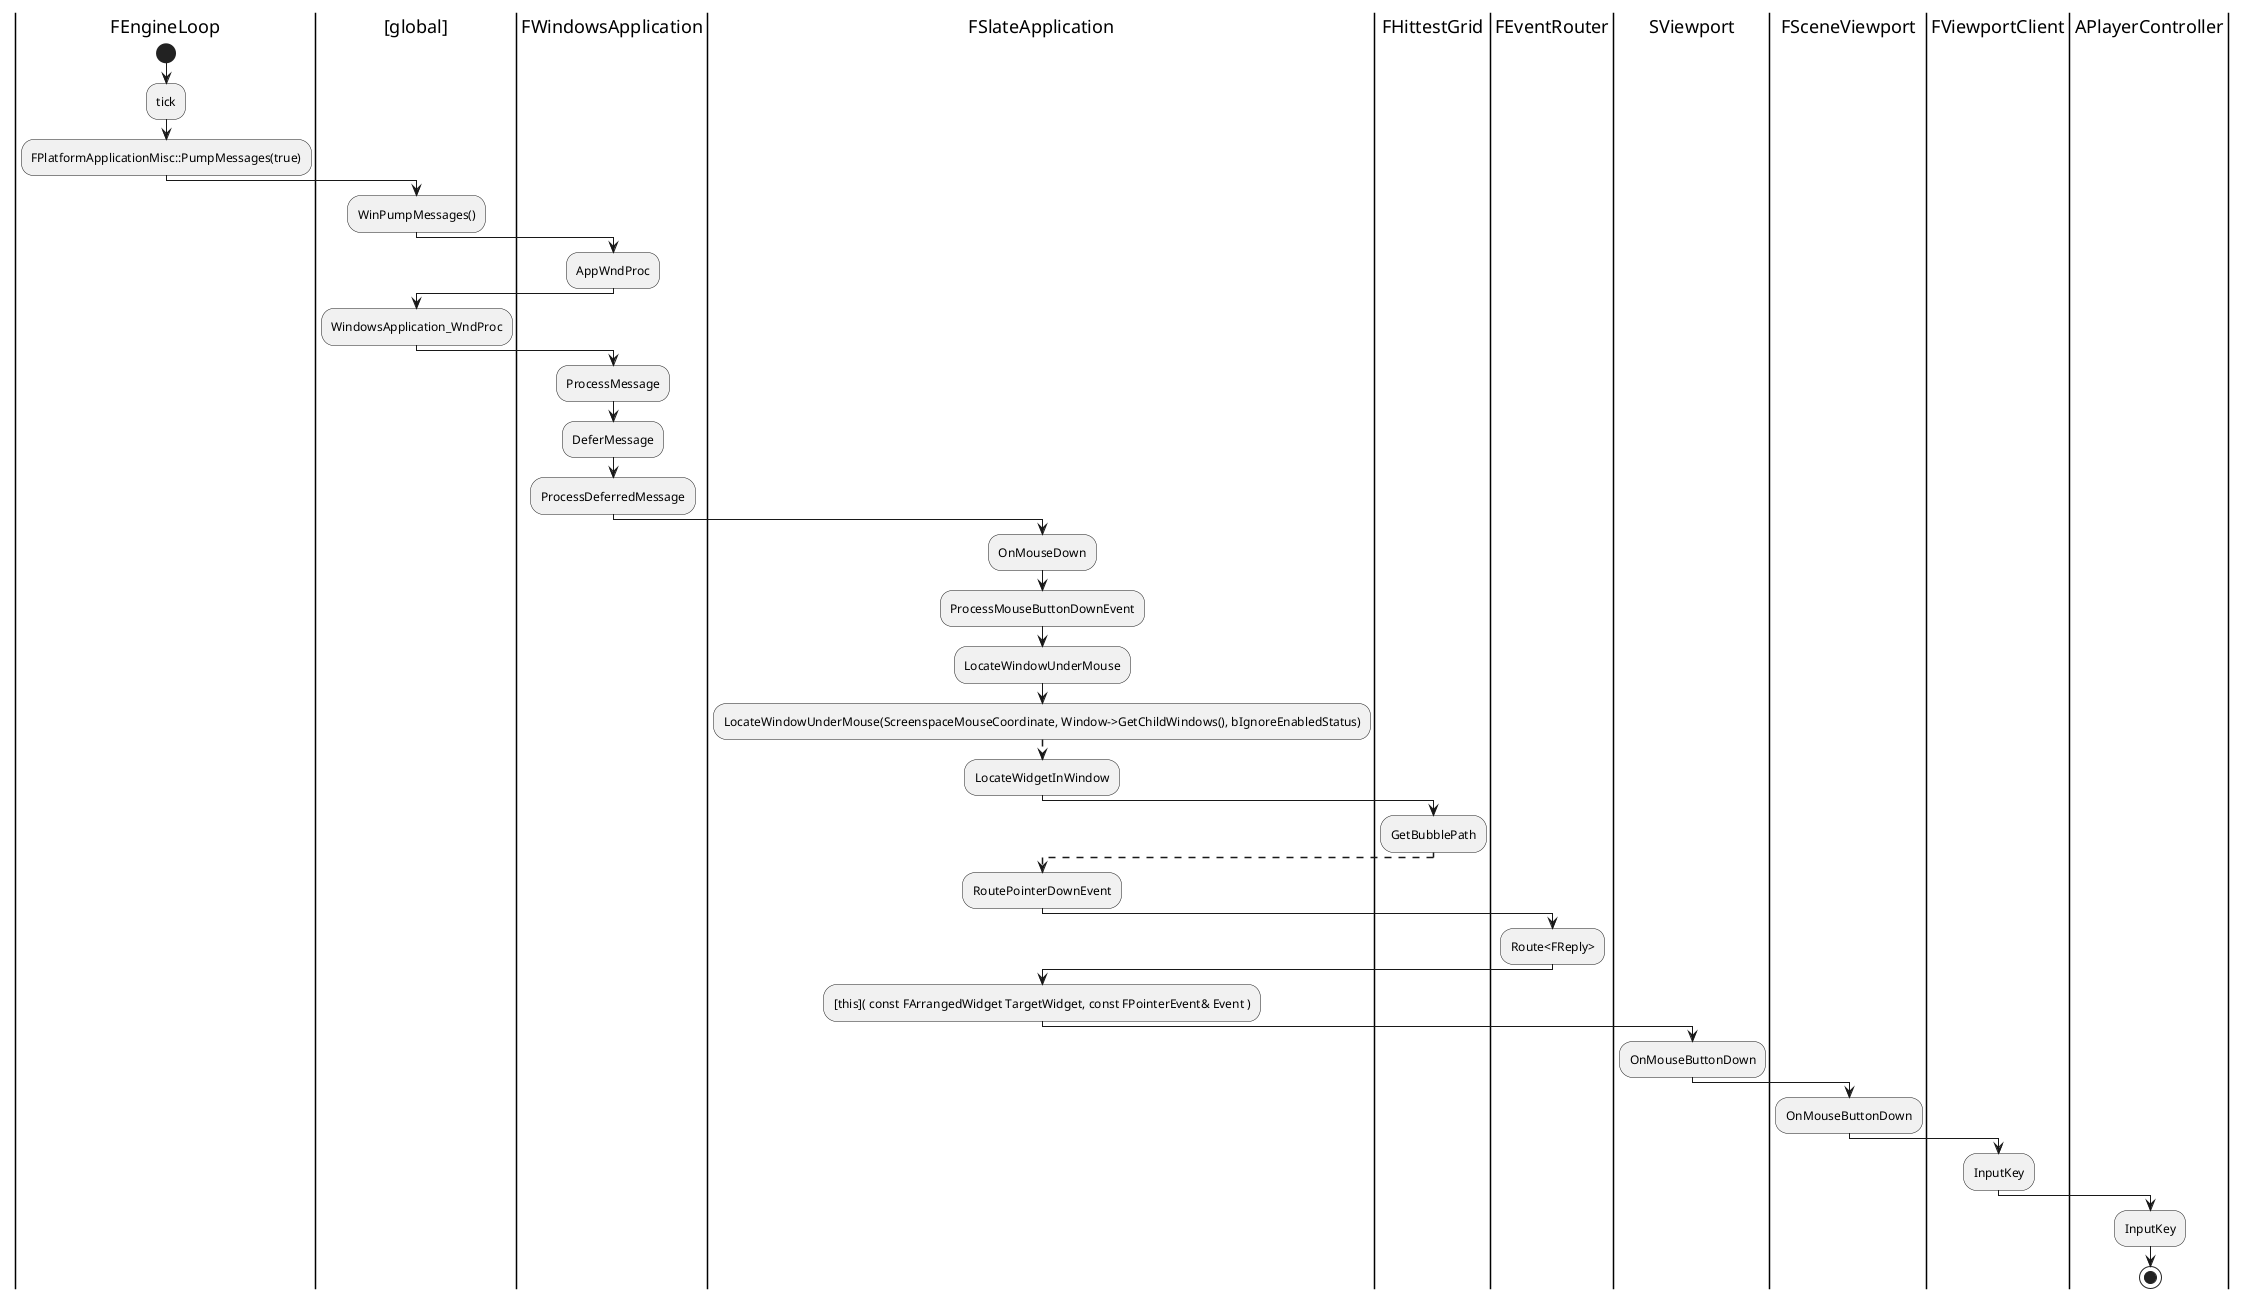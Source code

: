 @startuml
|FEngineLoop|
start
:tick;
:FPlatformApplicationMisc::PumpMessages(true);
|[global]|
:WinPumpMessages();

|FWindowsApplication|
:AppWndProc;
|[global]|
:WindowsApplication_WndProc;
|FWindowsApplication|
:ProcessMessage;
:DeferMessage;
:ProcessDeferredMessage;
|FSlateApplication|
:OnMouseDown;
:ProcessMouseButtonDownEvent;
:LocateWindowUnderMouse;
:LocateWindowUnderMouse(ScreenspaceMouseCoordinate, Window->GetChildWindows(), bIgnoreEnabledStatus);
-[dashed]->
:LocateWidgetInWindow;
|FHittestGrid|
:GetBubblePath;
-[dashed]->
|FSlateApplication|
:RoutePointerDownEvent;
|FEventRouter|
:Route<FReply>;
|FSlateApplication|
:[this]( const FArrangedWidget TargetWidget, const FPointerEvent& Event );
|SViewport|
:OnMouseButtonDown;
|FSceneViewport|
:OnMouseButtonDown;
|FViewportClient|
:InputKey;
|APlayerController|
:InputKey;


stop
@enduml